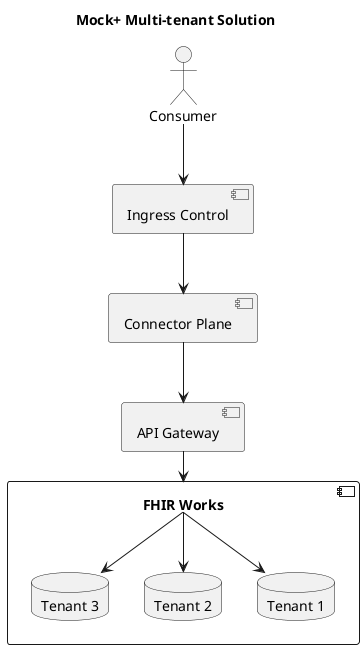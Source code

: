 @startuml

title Mock+ Multi-tenant Solution

actor "Consumer" as client

component "Ingress Control" as cdn

component "Connector Plane" as mule

component "API Gateway" as apiGateway

component "FHIR Works" as server {
    database "Tenant 1" as tenant1
    database "Tenant 2" as tenant2
    database "Tenant 3" as tenant3
}

client --> cdn
cdn --> mule
mule --> apiGateway
apiGateway --> server
server --> tenant1
server --> tenant2
server --> tenant3

@enduml
